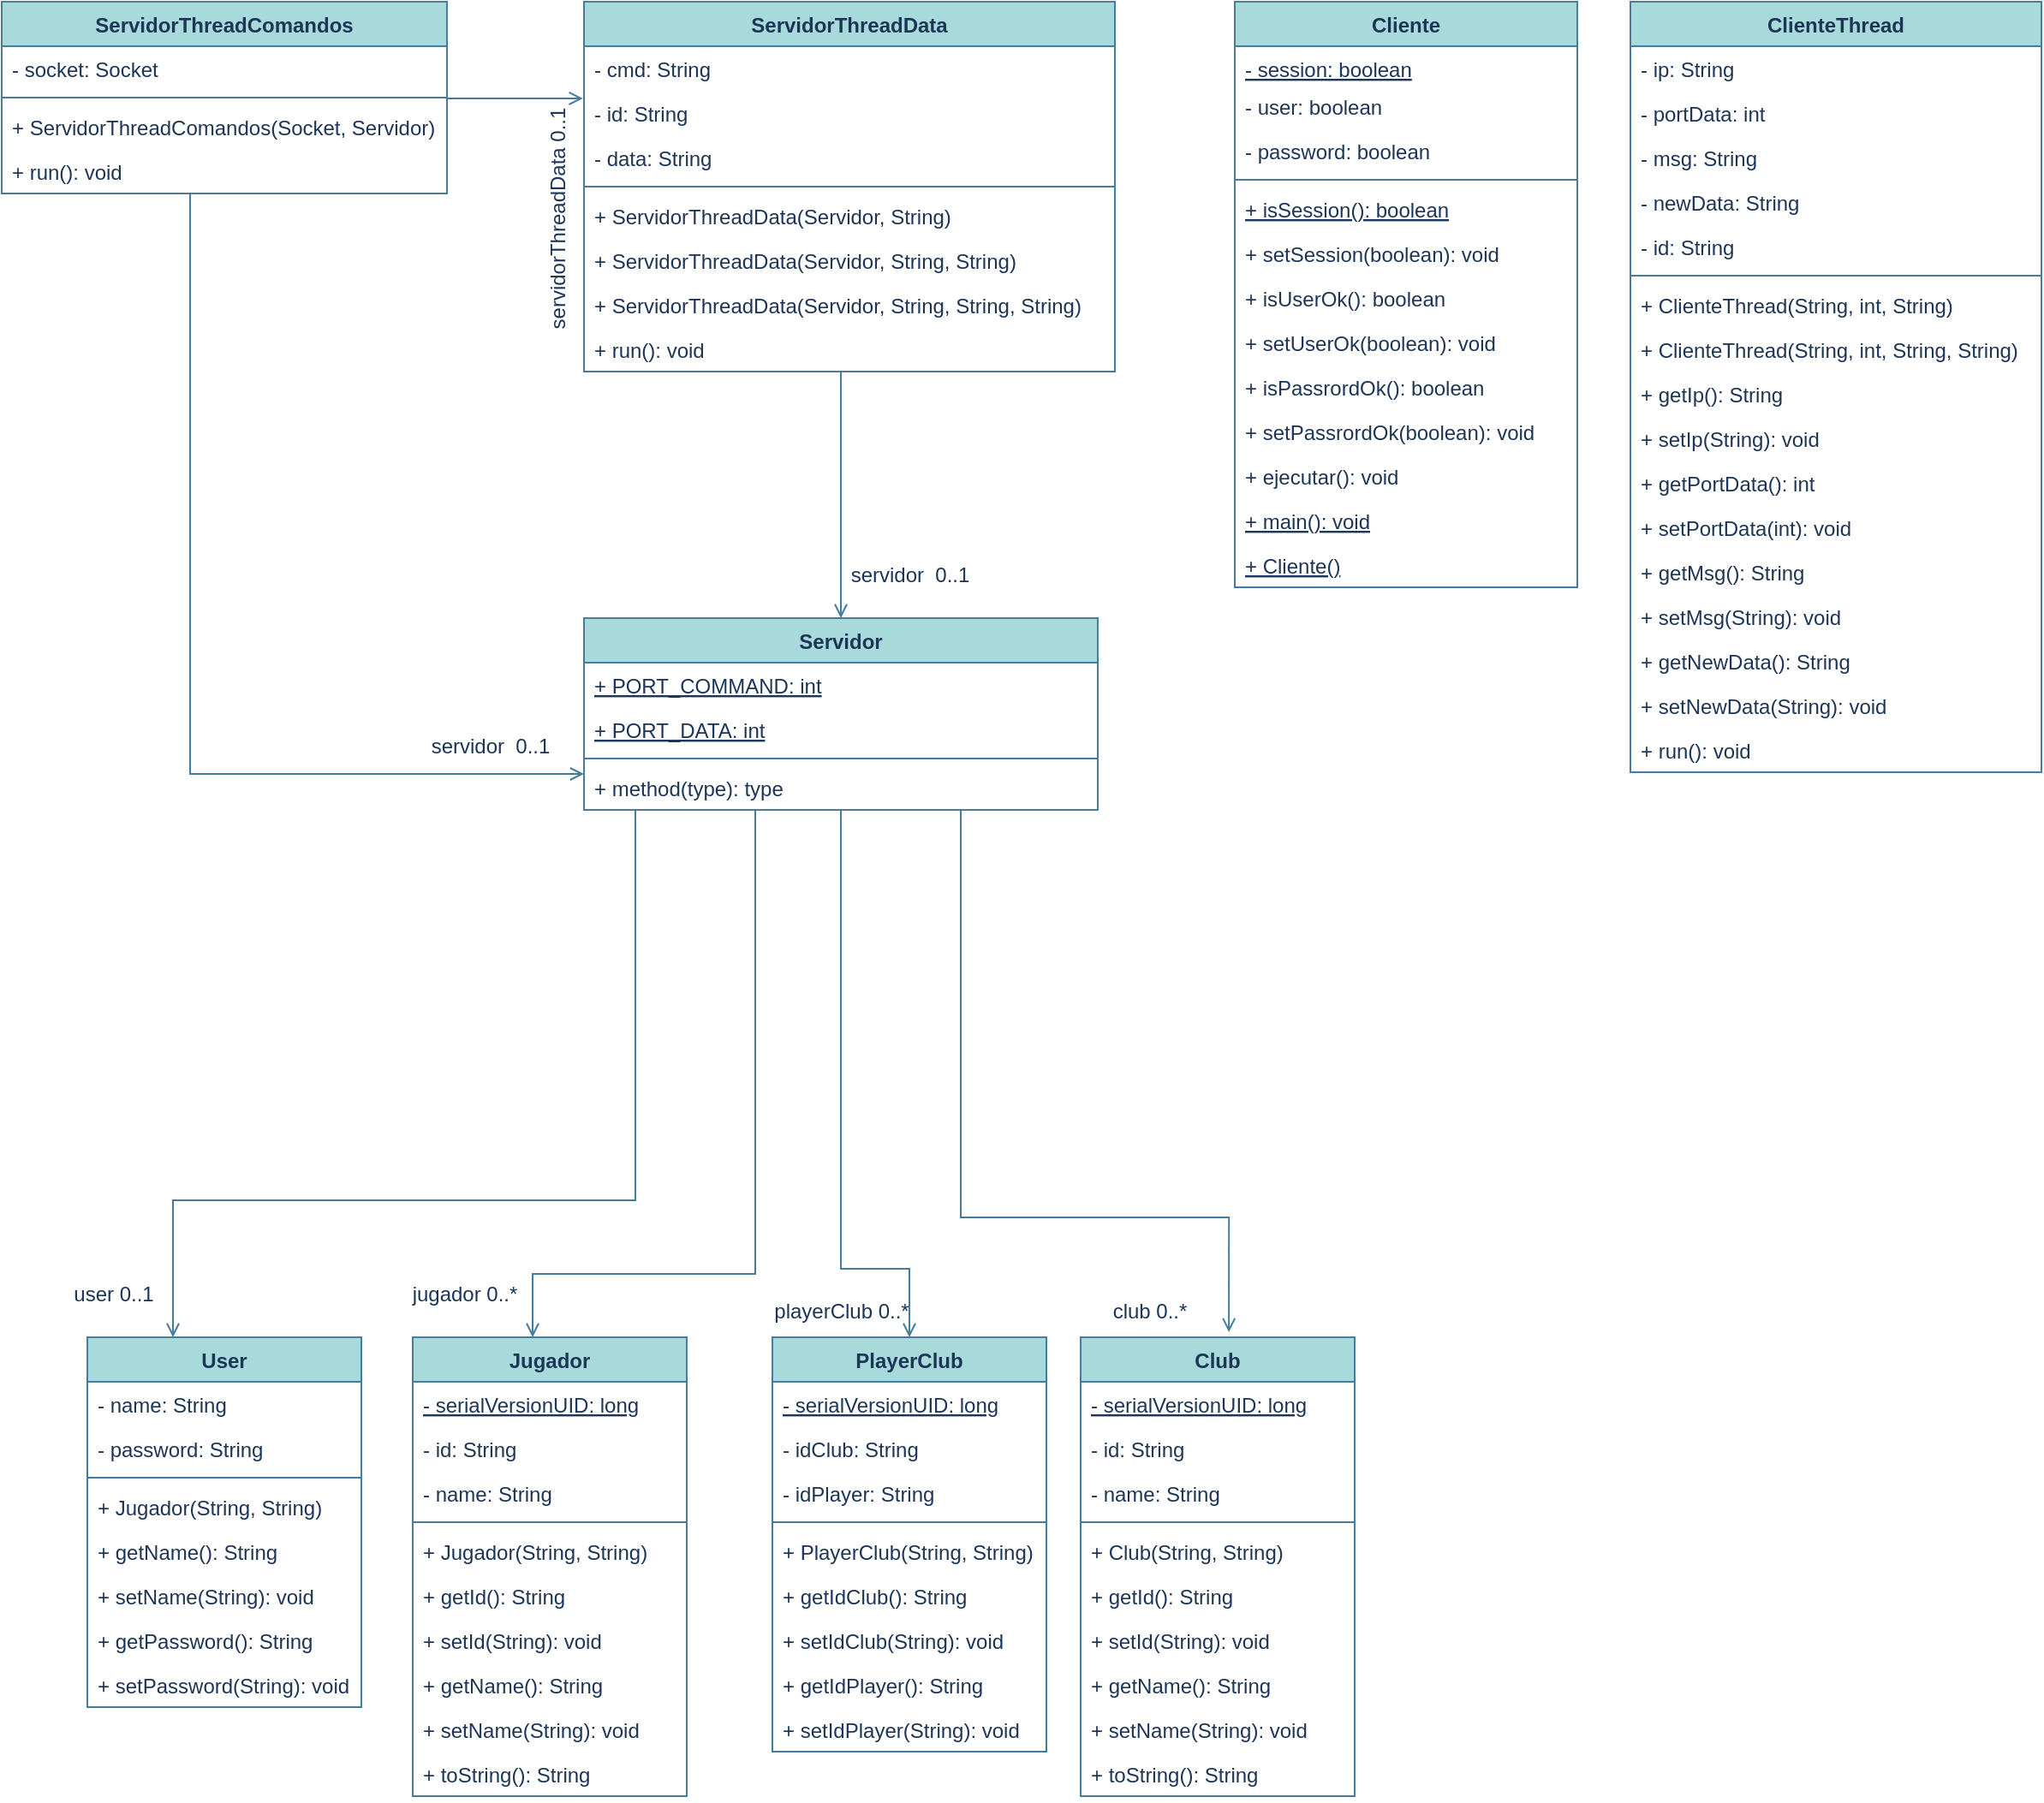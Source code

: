 <mxfile version="20.8.5" type="github">
  <diagram id="C5RBs43oDa-KdzZeNtuy" name="Page-1">
    <mxGraphModel dx="1501" dy="2546" grid="1" gridSize="10" guides="1" tooltips="1" connect="1" arrows="1" fold="1" page="1" pageScale="1" pageWidth="827" pageHeight="1169" math="0" shadow="0">
      <root>
        <mxCell id="WIyWlLk6GJQsqaUBKTNV-0" />
        <mxCell id="WIyWlLk6GJQsqaUBKTNV-1" parent="WIyWlLk6GJQsqaUBKTNV-0" />
        <mxCell id="El1Ug78sq3VcE4oPhEMh-33" value="Club" style="swimlane;fontStyle=1;align=center;verticalAlign=top;childLayout=stackLayout;horizontal=1;startSize=26;horizontalStack=0;resizeParent=1;resizeParentMax=0;resizeLast=0;collapsible=1;marginBottom=0;rounded=0;labelBackgroundColor=none;fillColor=#A8DADC;strokeColor=#457B9D;fontColor=#1D3557;" vertex="1" parent="WIyWlLk6GJQsqaUBKTNV-1">
          <mxGeometry x="680" y="470" width="160" height="268" as="geometry" />
        </mxCell>
        <mxCell id="El1Ug78sq3VcE4oPhEMh-34" value="- serialVersionUID: long" style="text;strokeColor=none;fillColor=none;align=left;verticalAlign=top;spacingLeft=4;spacingRight=4;overflow=hidden;rotatable=0;points=[[0,0.5],[1,0.5]];portConstraint=eastwest;rounded=0;labelBackgroundColor=none;fontStyle=4;fontColor=#1D3557;" vertex="1" parent="El1Ug78sq3VcE4oPhEMh-33">
          <mxGeometry y="26" width="160" height="26" as="geometry" />
        </mxCell>
        <mxCell id="El1Ug78sq3VcE4oPhEMh-37" value="- id: String" style="text;strokeColor=none;fillColor=none;align=left;verticalAlign=top;spacingLeft=4;spacingRight=4;overflow=hidden;rotatable=0;points=[[0,0.5],[1,0.5]];portConstraint=eastwest;rounded=0;labelBackgroundColor=none;fontColor=#1D3557;" vertex="1" parent="El1Ug78sq3VcE4oPhEMh-33">
          <mxGeometry y="52" width="160" height="26" as="geometry" />
        </mxCell>
        <mxCell id="El1Ug78sq3VcE4oPhEMh-38" value="- name: String" style="text;strokeColor=none;fillColor=none;align=left;verticalAlign=top;spacingLeft=4;spacingRight=4;overflow=hidden;rotatable=0;points=[[0,0.5],[1,0.5]];portConstraint=eastwest;rounded=0;labelBackgroundColor=none;fontColor=#1D3557;" vertex="1" parent="El1Ug78sq3VcE4oPhEMh-33">
          <mxGeometry y="78" width="160" height="26" as="geometry" />
        </mxCell>
        <mxCell id="El1Ug78sq3VcE4oPhEMh-35" value="" style="line;strokeWidth=1;fillColor=none;align=left;verticalAlign=middle;spacingTop=-1;spacingLeft=3;spacingRight=3;rotatable=0;labelPosition=right;points=[];portConstraint=eastwest;rounded=0;labelBackgroundColor=none;strokeColor=#457B9D;fontColor=#1D3557;" vertex="1" parent="El1Ug78sq3VcE4oPhEMh-33">
          <mxGeometry y="104" width="160" height="8" as="geometry" />
        </mxCell>
        <mxCell id="El1Ug78sq3VcE4oPhEMh-36" value="+ Club(String, String)" style="text;strokeColor=none;fillColor=none;align=left;verticalAlign=top;spacingLeft=4;spacingRight=4;overflow=hidden;rotatable=0;points=[[0,0.5],[1,0.5]];portConstraint=eastwest;rounded=0;labelBackgroundColor=none;fontColor=#1D3557;" vertex="1" parent="El1Ug78sq3VcE4oPhEMh-33">
          <mxGeometry y="112" width="160" height="26" as="geometry" />
        </mxCell>
        <mxCell id="El1Ug78sq3VcE4oPhEMh-91" value="+ getId(): String" style="text;strokeColor=none;fillColor=none;align=left;verticalAlign=top;spacingLeft=4;spacingRight=4;overflow=hidden;rotatable=0;points=[[0,0.5],[1,0.5]];portConstraint=eastwest;rounded=0;labelBackgroundColor=none;fontColor=#1D3557;" vertex="1" parent="El1Ug78sq3VcE4oPhEMh-33">
          <mxGeometry y="138" width="160" height="26" as="geometry" />
        </mxCell>
        <mxCell id="El1Ug78sq3VcE4oPhEMh-92" value="+ setId(String): void" style="text;strokeColor=none;fillColor=none;align=left;verticalAlign=top;spacingLeft=4;spacingRight=4;overflow=hidden;rotatable=0;points=[[0,0.5],[1,0.5]];portConstraint=eastwest;rounded=0;labelBackgroundColor=none;fontColor=#1D3557;" vertex="1" parent="El1Ug78sq3VcE4oPhEMh-33">
          <mxGeometry y="164" width="160" height="26" as="geometry" />
        </mxCell>
        <mxCell id="El1Ug78sq3VcE4oPhEMh-93" value="+ getName(): String" style="text;strokeColor=none;fillColor=none;align=left;verticalAlign=top;spacingLeft=4;spacingRight=4;overflow=hidden;rotatable=0;points=[[0,0.5],[1,0.5]];portConstraint=eastwest;rounded=0;labelBackgroundColor=none;fontColor=#1D3557;" vertex="1" parent="El1Ug78sq3VcE4oPhEMh-33">
          <mxGeometry y="190" width="160" height="26" as="geometry" />
        </mxCell>
        <mxCell id="El1Ug78sq3VcE4oPhEMh-94" value="+ setName(String): void" style="text;strokeColor=none;fillColor=none;align=left;verticalAlign=top;spacingLeft=4;spacingRight=4;overflow=hidden;rotatable=0;points=[[0,0.5],[1,0.5]];portConstraint=eastwest;rounded=0;labelBackgroundColor=none;fontColor=#1D3557;" vertex="1" parent="El1Ug78sq3VcE4oPhEMh-33">
          <mxGeometry y="216" width="160" height="26" as="geometry" />
        </mxCell>
        <mxCell id="El1Ug78sq3VcE4oPhEMh-95" value="+ toString(): String" style="text;strokeColor=none;fillColor=none;align=left;verticalAlign=top;spacingLeft=4;spacingRight=4;overflow=hidden;rotatable=0;points=[[0,0.5],[1,0.5]];portConstraint=eastwest;rounded=0;labelBackgroundColor=none;fontColor=#1D3557;" vertex="1" parent="El1Ug78sq3VcE4oPhEMh-33">
          <mxGeometry y="242" width="160" height="26" as="geometry" />
        </mxCell>
        <mxCell id="El1Ug78sq3VcE4oPhEMh-39" value="Jugador" style="swimlane;fontStyle=1;align=center;verticalAlign=top;childLayout=stackLayout;horizontal=1;startSize=26;horizontalStack=0;resizeParent=1;resizeParentMax=0;resizeLast=0;collapsible=1;marginBottom=0;rounded=0;labelBackgroundColor=none;fillColor=#A8DADC;strokeColor=#457B9D;fontColor=#1D3557;" vertex="1" parent="WIyWlLk6GJQsqaUBKTNV-1">
          <mxGeometry x="290" y="470" width="160" height="268" as="geometry" />
        </mxCell>
        <mxCell id="El1Ug78sq3VcE4oPhEMh-40" value="- serialVersionUID: long" style="text;strokeColor=none;fillColor=none;align=left;verticalAlign=top;spacingLeft=4;spacingRight=4;overflow=hidden;rotatable=0;points=[[0,0.5],[1,0.5]];portConstraint=eastwest;rounded=0;labelBackgroundColor=none;fontStyle=4;fontColor=#1D3557;" vertex="1" parent="El1Ug78sq3VcE4oPhEMh-39">
          <mxGeometry y="26" width="160" height="26" as="geometry" />
        </mxCell>
        <mxCell id="El1Ug78sq3VcE4oPhEMh-41" value="- id: String" style="text;strokeColor=none;fillColor=none;align=left;verticalAlign=top;spacingLeft=4;spacingRight=4;overflow=hidden;rotatable=0;points=[[0,0.5],[1,0.5]];portConstraint=eastwest;rounded=0;labelBackgroundColor=none;fontColor=#1D3557;" vertex="1" parent="El1Ug78sq3VcE4oPhEMh-39">
          <mxGeometry y="52" width="160" height="26" as="geometry" />
        </mxCell>
        <mxCell id="El1Ug78sq3VcE4oPhEMh-42" value="- name: String" style="text;strokeColor=none;fillColor=none;align=left;verticalAlign=top;spacingLeft=4;spacingRight=4;overflow=hidden;rotatable=0;points=[[0,0.5],[1,0.5]];portConstraint=eastwest;rounded=0;labelBackgroundColor=none;fontColor=#1D3557;" vertex="1" parent="El1Ug78sq3VcE4oPhEMh-39">
          <mxGeometry y="78" width="160" height="26" as="geometry" />
        </mxCell>
        <mxCell id="El1Ug78sq3VcE4oPhEMh-43" value="" style="line;strokeWidth=1;fillColor=none;align=left;verticalAlign=middle;spacingTop=-1;spacingLeft=3;spacingRight=3;rotatable=0;labelPosition=right;points=[];portConstraint=eastwest;rounded=0;labelBackgroundColor=none;strokeColor=#457B9D;fontColor=#1D3557;" vertex="1" parent="El1Ug78sq3VcE4oPhEMh-39">
          <mxGeometry y="104" width="160" height="8" as="geometry" />
        </mxCell>
        <mxCell id="El1Ug78sq3VcE4oPhEMh-44" value="+ Jugador(String, String)" style="text;strokeColor=none;fillColor=none;align=left;verticalAlign=top;spacingLeft=4;spacingRight=4;overflow=hidden;rotatable=0;points=[[0,0.5],[1,0.5]];portConstraint=eastwest;rounded=0;labelBackgroundColor=none;fontColor=#1D3557;" vertex="1" parent="El1Ug78sq3VcE4oPhEMh-39">
          <mxGeometry y="112" width="160" height="26" as="geometry" />
        </mxCell>
        <mxCell id="El1Ug78sq3VcE4oPhEMh-101" value="+ getId(): String" style="text;strokeColor=none;fillColor=none;align=left;verticalAlign=top;spacingLeft=4;spacingRight=4;overflow=hidden;rotatable=0;points=[[0,0.5],[1,0.5]];portConstraint=eastwest;rounded=0;labelBackgroundColor=none;fontColor=#1D3557;" vertex="1" parent="El1Ug78sq3VcE4oPhEMh-39">
          <mxGeometry y="138" width="160" height="26" as="geometry" />
        </mxCell>
        <mxCell id="El1Ug78sq3VcE4oPhEMh-102" value="+ setId(String): void" style="text;strokeColor=none;fillColor=none;align=left;verticalAlign=top;spacingLeft=4;spacingRight=4;overflow=hidden;rotatable=0;points=[[0,0.5],[1,0.5]];portConstraint=eastwest;rounded=0;labelBackgroundColor=none;fontColor=#1D3557;" vertex="1" parent="El1Ug78sq3VcE4oPhEMh-39">
          <mxGeometry y="164" width="160" height="26" as="geometry" />
        </mxCell>
        <mxCell id="El1Ug78sq3VcE4oPhEMh-103" value="+ getName(): String" style="text;strokeColor=none;fillColor=none;align=left;verticalAlign=top;spacingLeft=4;spacingRight=4;overflow=hidden;rotatable=0;points=[[0,0.5],[1,0.5]];portConstraint=eastwest;rounded=0;labelBackgroundColor=none;fontColor=#1D3557;" vertex="1" parent="El1Ug78sq3VcE4oPhEMh-39">
          <mxGeometry y="190" width="160" height="26" as="geometry" />
        </mxCell>
        <mxCell id="El1Ug78sq3VcE4oPhEMh-105" value="+ setName(String): void" style="text;strokeColor=none;fillColor=none;align=left;verticalAlign=top;spacingLeft=4;spacingRight=4;overflow=hidden;rotatable=0;points=[[0,0.5],[1,0.5]];portConstraint=eastwest;rounded=0;labelBackgroundColor=none;fontColor=#1D3557;" vertex="1" parent="El1Ug78sq3VcE4oPhEMh-39">
          <mxGeometry y="216" width="160" height="26" as="geometry" />
        </mxCell>
        <mxCell id="El1Ug78sq3VcE4oPhEMh-106" value="+ toString(): String" style="text;strokeColor=none;fillColor=none;align=left;verticalAlign=top;spacingLeft=4;spacingRight=4;overflow=hidden;rotatable=0;points=[[0,0.5],[1,0.5]];portConstraint=eastwest;rounded=0;labelBackgroundColor=none;fontColor=#1D3557;" vertex="1" parent="El1Ug78sq3VcE4oPhEMh-39">
          <mxGeometry y="242" width="160" height="26" as="geometry" />
        </mxCell>
        <mxCell id="El1Ug78sq3VcE4oPhEMh-45" value="PlayerClub" style="swimlane;fontStyle=1;align=center;verticalAlign=top;childLayout=stackLayout;horizontal=1;startSize=26;horizontalStack=0;resizeParent=1;resizeParentMax=0;resizeLast=0;collapsible=1;marginBottom=0;rounded=0;labelBackgroundColor=none;fillColor=#A8DADC;strokeColor=#457B9D;fontColor=#1D3557;" vertex="1" parent="WIyWlLk6GJQsqaUBKTNV-1">
          <mxGeometry x="500" y="470" width="160" height="242" as="geometry" />
        </mxCell>
        <mxCell id="El1Ug78sq3VcE4oPhEMh-46" value="- serialVersionUID: long" style="text;strokeColor=none;fillColor=none;align=left;verticalAlign=top;spacingLeft=4;spacingRight=4;overflow=hidden;rotatable=0;points=[[0,0.5],[1,0.5]];portConstraint=eastwest;rounded=0;labelBackgroundColor=none;fontStyle=4;fontColor=#1D3557;" vertex="1" parent="El1Ug78sq3VcE4oPhEMh-45">
          <mxGeometry y="26" width="160" height="26" as="geometry" />
        </mxCell>
        <mxCell id="El1Ug78sq3VcE4oPhEMh-47" value="- idClub: String" style="text;strokeColor=none;fillColor=none;align=left;verticalAlign=top;spacingLeft=4;spacingRight=4;overflow=hidden;rotatable=0;points=[[0,0.5],[1,0.5]];portConstraint=eastwest;rounded=0;labelBackgroundColor=none;fontColor=#1D3557;" vertex="1" parent="El1Ug78sq3VcE4oPhEMh-45">
          <mxGeometry y="52" width="160" height="26" as="geometry" />
        </mxCell>
        <mxCell id="El1Ug78sq3VcE4oPhEMh-48" value="- idPlayer: String" style="text;strokeColor=none;fillColor=none;align=left;verticalAlign=top;spacingLeft=4;spacingRight=4;overflow=hidden;rotatable=0;points=[[0,0.5],[1,0.5]];portConstraint=eastwest;rounded=0;labelBackgroundColor=none;fontColor=#1D3557;" vertex="1" parent="El1Ug78sq3VcE4oPhEMh-45">
          <mxGeometry y="78" width="160" height="26" as="geometry" />
        </mxCell>
        <mxCell id="El1Ug78sq3VcE4oPhEMh-49" value="" style="line;strokeWidth=1;fillColor=none;align=left;verticalAlign=middle;spacingTop=-1;spacingLeft=3;spacingRight=3;rotatable=0;labelPosition=right;points=[];portConstraint=eastwest;rounded=0;labelBackgroundColor=none;strokeColor=#457B9D;fontColor=#1D3557;" vertex="1" parent="El1Ug78sq3VcE4oPhEMh-45">
          <mxGeometry y="104" width="160" height="8" as="geometry" />
        </mxCell>
        <mxCell id="El1Ug78sq3VcE4oPhEMh-50" value="+ PlayerClub(String, String)" style="text;strokeColor=none;fillColor=none;align=left;verticalAlign=top;spacingLeft=4;spacingRight=4;overflow=hidden;rotatable=0;points=[[0,0.5],[1,0.5]];portConstraint=eastwest;rounded=0;labelBackgroundColor=none;fontColor=#1D3557;" vertex="1" parent="El1Ug78sq3VcE4oPhEMh-45">
          <mxGeometry y="112" width="160" height="26" as="geometry" />
        </mxCell>
        <mxCell id="El1Ug78sq3VcE4oPhEMh-96" value="+ getIdClub(): String" style="text;strokeColor=none;fillColor=none;align=left;verticalAlign=top;spacingLeft=4;spacingRight=4;overflow=hidden;rotatable=0;points=[[0,0.5],[1,0.5]];portConstraint=eastwest;rounded=0;labelBackgroundColor=none;fontColor=#1D3557;" vertex="1" parent="El1Ug78sq3VcE4oPhEMh-45">
          <mxGeometry y="138" width="160" height="26" as="geometry" />
        </mxCell>
        <mxCell id="El1Ug78sq3VcE4oPhEMh-97" value="+ setIdClub(String): void" style="text;strokeColor=none;fillColor=none;align=left;verticalAlign=top;spacingLeft=4;spacingRight=4;overflow=hidden;rotatable=0;points=[[0,0.5],[1,0.5]];portConstraint=eastwest;rounded=0;labelBackgroundColor=none;fontColor=#1D3557;" vertex="1" parent="El1Ug78sq3VcE4oPhEMh-45">
          <mxGeometry y="164" width="160" height="26" as="geometry" />
        </mxCell>
        <mxCell id="El1Ug78sq3VcE4oPhEMh-98" value="+ getIdPlayer(): String" style="text;strokeColor=none;fillColor=none;align=left;verticalAlign=top;spacingLeft=4;spacingRight=4;overflow=hidden;rotatable=0;points=[[0,0.5],[1,0.5]];portConstraint=eastwest;rounded=0;labelBackgroundColor=none;fontColor=#1D3557;" vertex="1" parent="El1Ug78sq3VcE4oPhEMh-45">
          <mxGeometry y="190" width="160" height="26" as="geometry" />
        </mxCell>
        <mxCell id="El1Ug78sq3VcE4oPhEMh-99" value="+ setIdPlayer(String): void" style="text;strokeColor=none;fillColor=none;align=left;verticalAlign=top;spacingLeft=4;spacingRight=4;overflow=hidden;rotatable=0;points=[[0,0.5],[1,0.5]];portConstraint=eastwest;rounded=0;labelBackgroundColor=none;fontColor=#1D3557;" vertex="1" parent="El1Ug78sq3VcE4oPhEMh-45">
          <mxGeometry y="216" width="160" height="26" as="geometry" />
        </mxCell>
        <mxCell id="El1Ug78sq3VcE4oPhEMh-51" value="User" style="swimlane;fontStyle=1;align=center;verticalAlign=top;childLayout=stackLayout;horizontal=1;startSize=26;horizontalStack=0;resizeParent=1;resizeParentMax=0;resizeLast=0;collapsible=1;marginBottom=0;rounded=0;labelBackgroundColor=none;fillColor=#A8DADC;strokeColor=#457B9D;fontColor=#1D3557;" vertex="1" parent="WIyWlLk6GJQsqaUBKTNV-1">
          <mxGeometry x="100" y="470" width="160" height="216" as="geometry" />
        </mxCell>
        <mxCell id="El1Ug78sq3VcE4oPhEMh-52" value="- name: String" style="text;strokeColor=none;fillColor=none;align=left;verticalAlign=top;spacingLeft=4;spacingRight=4;overflow=hidden;rotatable=0;points=[[0,0.5],[1,0.5]];portConstraint=eastwest;rounded=0;labelBackgroundColor=none;fontColor=#1D3557;" vertex="1" parent="El1Ug78sq3VcE4oPhEMh-51">
          <mxGeometry y="26" width="160" height="26" as="geometry" />
        </mxCell>
        <mxCell id="El1Ug78sq3VcE4oPhEMh-53" value="- password: String" style="text;strokeColor=none;fillColor=none;align=left;verticalAlign=top;spacingLeft=4;spacingRight=4;overflow=hidden;rotatable=0;points=[[0,0.5],[1,0.5]];portConstraint=eastwest;rounded=0;labelBackgroundColor=none;fontColor=#1D3557;" vertex="1" parent="El1Ug78sq3VcE4oPhEMh-51">
          <mxGeometry y="52" width="160" height="26" as="geometry" />
        </mxCell>
        <mxCell id="El1Ug78sq3VcE4oPhEMh-55" value="" style="line;strokeWidth=1;fillColor=none;align=left;verticalAlign=middle;spacingTop=-1;spacingLeft=3;spacingRight=3;rotatable=0;labelPosition=right;points=[];portConstraint=eastwest;rounded=0;labelBackgroundColor=none;strokeColor=#457B9D;fontColor=#1D3557;" vertex="1" parent="El1Ug78sq3VcE4oPhEMh-51">
          <mxGeometry y="78" width="160" height="8" as="geometry" />
        </mxCell>
        <mxCell id="El1Ug78sq3VcE4oPhEMh-56" value="+ Jugador(String, String)" style="text;strokeColor=none;fillColor=none;align=left;verticalAlign=top;spacingLeft=4;spacingRight=4;overflow=hidden;rotatable=0;points=[[0,0.5],[1,0.5]];portConstraint=eastwest;rounded=0;labelBackgroundColor=none;fontColor=#1D3557;" vertex="1" parent="El1Ug78sq3VcE4oPhEMh-51">
          <mxGeometry y="86" width="160" height="26" as="geometry" />
        </mxCell>
        <mxCell id="El1Ug78sq3VcE4oPhEMh-107" value="+ getName(): String" style="text;strokeColor=none;fillColor=none;align=left;verticalAlign=top;spacingLeft=4;spacingRight=4;overflow=hidden;rotatable=0;points=[[0,0.5],[1,0.5]];portConstraint=eastwest;rounded=0;labelBackgroundColor=none;fontColor=#1D3557;" vertex="1" parent="El1Ug78sq3VcE4oPhEMh-51">
          <mxGeometry y="112" width="160" height="26" as="geometry" />
        </mxCell>
        <mxCell id="El1Ug78sq3VcE4oPhEMh-108" value="+ setName(String): void" style="text;strokeColor=none;fillColor=none;align=left;verticalAlign=top;spacingLeft=4;spacingRight=4;overflow=hidden;rotatable=0;points=[[0,0.5],[1,0.5]];portConstraint=eastwest;rounded=0;labelBackgroundColor=none;fontColor=#1D3557;" vertex="1" parent="El1Ug78sq3VcE4oPhEMh-51">
          <mxGeometry y="138" width="160" height="26" as="geometry" />
        </mxCell>
        <mxCell id="El1Ug78sq3VcE4oPhEMh-109" value="+ getPassword(): String" style="text;strokeColor=none;fillColor=none;align=left;verticalAlign=top;spacingLeft=4;spacingRight=4;overflow=hidden;rotatable=0;points=[[0,0.5],[1,0.5]];portConstraint=eastwest;rounded=0;labelBackgroundColor=none;fontColor=#1D3557;" vertex="1" parent="El1Ug78sq3VcE4oPhEMh-51">
          <mxGeometry y="164" width="160" height="26" as="geometry" />
        </mxCell>
        <mxCell id="El1Ug78sq3VcE4oPhEMh-110" value="+ setPassword(String): void" style="text;strokeColor=none;fillColor=none;align=left;verticalAlign=top;spacingLeft=4;spacingRight=4;overflow=hidden;rotatable=0;points=[[0,0.5],[1,0.5]];portConstraint=eastwest;rounded=0;labelBackgroundColor=none;fontColor=#1D3557;" vertex="1" parent="El1Ug78sq3VcE4oPhEMh-51">
          <mxGeometry y="190" width="160" height="26" as="geometry" />
        </mxCell>
        <mxCell id="El1Ug78sq3VcE4oPhEMh-141" style="edgeStyle=orthogonalEdgeStyle;rounded=0;orthogonalLoop=1;jettySize=auto;html=1;endArrow=open;endFill=0;labelBackgroundColor=none;strokeColor=#457B9D;fontColor=default;" edge="1" parent="WIyWlLk6GJQsqaUBKTNV-1" source="El1Ug78sq3VcE4oPhEMh-57" target="El1Ug78sq3VcE4oPhEMh-51">
          <mxGeometry relative="1" as="geometry">
            <Array as="points">
              <mxPoint x="420" y="390" />
              <mxPoint x="150" y="390" />
            </Array>
          </mxGeometry>
        </mxCell>
        <mxCell id="El1Ug78sq3VcE4oPhEMh-142" style="edgeStyle=orthogonalEdgeStyle;rounded=0;orthogonalLoop=1;jettySize=auto;html=1;endArrow=open;endFill=0;labelBackgroundColor=none;strokeColor=#457B9D;fontColor=default;" edge="1" parent="WIyWlLk6GJQsqaUBKTNV-1" source="El1Ug78sq3VcE4oPhEMh-57" target="El1Ug78sq3VcE4oPhEMh-39">
          <mxGeometry relative="1" as="geometry">
            <Array as="points">
              <mxPoint x="490" y="433" />
              <mxPoint x="360" y="433" />
            </Array>
          </mxGeometry>
        </mxCell>
        <mxCell id="El1Ug78sq3VcE4oPhEMh-144" style="edgeStyle=orthogonalEdgeStyle;rounded=0;orthogonalLoop=1;jettySize=auto;html=1;entryX=0.541;entryY=-0.011;entryDx=0;entryDy=0;entryPerimeter=0;endArrow=open;endFill=0;labelBackgroundColor=none;strokeColor=#457B9D;fontColor=default;" edge="1" parent="WIyWlLk6GJQsqaUBKTNV-1" source="El1Ug78sq3VcE4oPhEMh-57" target="El1Ug78sq3VcE4oPhEMh-33">
          <mxGeometry relative="1" as="geometry">
            <Array as="points">
              <mxPoint x="610" y="400" />
              <mxPoint x="767" y="400" />
            </Array>
          </mxGeometry>
        </mxCell>
        <mxCell id="El1Ug78sq3VcE4oPhEMh-148" style="edgeStyle=orthogonalEdgeStyle;rounded=0;orthogonalLoop=1;jettySize=auto;html=1;entryX=0.5;entryY=0;entryDx=0;entryDy=0;endArrow=open;endFill=0;labelBackgroundColor=none;strokeColor=#457B9D;fontColor=default;" edge="1" parent="WIyWlLk6GJQsqaUBKTNV-1" source="El1Ug78sq3VcE4oPhEMh-57" target="El1Ug78sq3VcE4oPhEMh-45">
          <mxGeometry relative="1" as="geometry">
            <Array as="points">
              <mxPoint x="540" y="430" />
              <mxPoint x="580" y="430" />
            </Array>
          </mxGeometry>
        </mxCell>
        <mxCell id="El1Ug78sq3VcE4oPhEMh-57" value="Servidor" style="swimlane;fontStyle=1;align=center;verticalAlign=top;childLayout=stackLayout;horizontal=1;startSize=26;horizontalStack=0;resizeParent=1;resizeParentMax=0;resizeLast=0;collapsible=1;marginBottom=0;rounded=0;labelBackgroundColor=none;fillColor=#A8DADC;strokeColor=#457B9D;fontColor=#1D3557;" vertex="1" parent="WIyWlLk6GJQsqaUBKTNV-1">
          <mxGeometry x="390" y="50" width="300" height="112" as="geometry">
            <mxRectangle x="320" y="98" width="90" height="30" as="alternateBounds" />
          </mxGeometry>
        </mxCell>
        <mxCell id="El1Ug78sq3VcE4oPhEMh-58" value="+ PORT_COMMAND: int" style="text;strokeColor=none;fillColor=none;align=left;verticalAlign=top;spacingLeft=4;spacingRight=4;overflow=hidden;rotatable=0;points=[[0,0.5],[1,0.5]];portConstraint=eastwest;fontStyle=4;rounded=0;labelBackgroundColor=none;fontColor=#1D3557;" vertex="1" parent="El1Ug78sq3VcE4oPhEMh-57">
          <mxGeometry y="26" width="300" height="26" as="geometry" />
        </mxCell>
        <mxCell id="El1Ug78sq3VcE4oPhEMh-59" value="+ PORT_DATA: int" style="text;strokeColor=none;fillColor=none;align=left;verticalAlign=top;spacingLeft=4;spacingRight=4;overflow=hidden;rotatable=0;points=[[0,0.5],[1,0.5]];portConstraint=eastwest;fontStyle=4;rounded=0;labelBackgroundColor=none;fontColor=#1D3557;" vertex="1" parent="El1Ug78sq3VcE4oPhEMh-57">
          <mxGeometry y="52" width="300" height="26" as="geometry" />
        </mxCell>
        <mxCell id="El1Ug78sq3VcE4oPhEMh-61" value="" style="line;strokeWidth=1;fillColor=none;align=left;verticalAlign=middle;spacingTop=-1;spacingLeft=3;spacingRight=3;rotatable=0;labelPosition=right;points=[];portConstraint=eastwest;rounded=0;labelBackgroundColor=none;strokeColor=#457B9D;fontColor=#1D3557;" vertex="1" parent="El1Ug78sq3VcE4oPhEMh-57">
          <mxGeometry y="78" width="300" height="8" as="geometry" />
        </mxCell>
        <mxCell id="El1Ug78sq3VcE4oPhEMh-62" value="+ method(type): type" style="text;strokeColor=none;fillColor=none;align=left;verticalAlign=top;spacingLeft=4;spacingRight=4;overflow=hidden;rotatable=0;points=[[0,0.5],[1,0.5]];portConstraint=eastwest;rounded=0;labelBackgroundColor=none;fontColor=#1D3557;" vertex="1" parent="El1Ug78sq3VcE4oPhEMh-57">
          <mxGeometry y="86" width="300" height="26" as="geometry" />
        </mxCell>
        <mxCell id="El1Ug78sq3VcE4oPhEMh-63" value="Cliente" style="swimlane;fontStyle=1;align=center;verticalAlign=top;childLayout=stackLayout;horizontal=1;startSize=26;horizontalStack=0;resizeParent=1;resizeParentMax=0;resizeLast=0;collapsible=1;marginBottom=0;rounded=0;labelBackgroundColor=none;fillColor=#A8DADC;strokeColor=#457B9D;fontColor=#1D3557;" vertex="1" parent="WIyWlLk6GJQsqaUBKTNV-1">
          <mxGeometry x="770" y="-310" width="200" height="342" as="geometry" />
        </mxCell>
        <mxCell id="El1Ug78sq3VcE4oPhEMh-64" value="- session: boolean" style="text;strokeColor=none;fillColor=none;align=left;verticalAlign=top;spacingLeft=4;spacingRight=4;overflow=hidden;rotatable=0;points=[[0,0.5],[1,0.5]];portConstraint=eastwest;fontStyle=4;rounded=0;labelBackgroundColor=none;fontColor=#1D3557;" vertex="1" parent="El1Ug78sq3VcE4oPhEMh-63">
          <mxGeometry y="26" width="200" height="22" as="geometry" />
        </mxCell>
        <mxCell id="El1Ug78sq3VcE4oPhEMh-65" value="- user: boolean" style="text;strokeColor=none;fillColor=none;align=left;verticalAlign=top;spacingLeft=4;spacingRight=4;overflow=hidden;rotatable=0;points=[[0,0.5],[1,0.5]];portConstraint=eastwest;rounded=0;labelBackgroundColor=none;fontColor=#1D3557;" vertex="1" parent="El1Ug78sq3VcE4oPhEMh-63">
          <mxGeometry y="48" width="200" height="26" as="geometry" />
        </mxCell>
        <mxCell id="El1Ug78sq3VcE4oPhEMh-66" value="- password: boolean" style="text;strokeColor=none;fillColor=none;align=left;verticalAlign=top;spacingLeft=4;spacingRight=4;overflow=hidden;rotatable=0;points=[[0,0.5],[1,0.5]];portConstraint=eastwest;rounded=0;labelBackgroundColor=none;fontColor=#1D3557;" vertex="1" parent="El1Ug78sq3VcE4oPhEMh-63">
          <mxGeometry y="74" width="200" height="26" as="geometry" />
        </mxCell>
        <mxCell id="El1Ug78sq3VcE4oPhEMh-67" value="" style="line;strokeWidth=1;fillColor=none;align=left;verticalAlign=middle;spacingTop=-1;spacingLeft=3;spacingRight=3;rotatable=0;labelPosition=right;points=[];portConstraint=eastwest;rounded=0;labelBackgroundColor=none;strokeColor=#457B9D;fontColor=#1D3557;" vertex="1" parent="El1Ug78sq3VcE4oPhEMh-63">
          <mxGeometry y="100" width="200" height="8" as="geometry" />
        </mxCell>
        <mxCell id="El1Ug78sq3VcE4oPhEMh-115" value="+ isSession(): boolean" style="text;strokeColor=none;fillColor=none;align=left;verticalAlign=top;spacingLeft=4;spacingRight=4;overflow=hidden;rotatable=0;points=[[0,0.5],[1,0.5]];portConstraint=eastwest;fontStyle=4;rounded=0;labelBackgroundColor=none;fontColor=#1D3557;" vertex="1" parent="El1Ug78sq3VcE4oPhEMh-63">
          <mxGeometry y="108" width="200" height="26" as="geometry" />
        </mxCell>
        <mxCell id="El1Ug78sq3VcE4oPhEMh-123" value="+ setSession(boolean): void" style="text;strokeColor=none;fillColor=none;align=left;verticalAlign=top;spacingLeft=4;spacingRight=4;overflow=hidden;rotatable=0;points=[[0,0.5],[1,0.5]];portConstraint=eastwest;rounded=0;labelBackgroundColor=none;fontColor=#1D3557;" vertex="1" parent="El1Ug78sq3VcE4oPhEMh-63">
          <mxGeometry y="134" width="200" height="26" as="geometry" />
        </mxCell>
        <mxCell id="El1Ug78sq3VcE4oPhEMh-124" value="+ isUserOk(): boolean" style="text;strokeColor=none;fillColor=none;align=left;verticalAlign=top;spacingLeft=4;spacingRight=4;overflow=hidden;rotatable=0;points=[[0,0.5],[1,0.5]];portConstraint=eastwest;rounded=0;labelBackgroundColor=none;fontColor=#1D3557;" vertex="1" parent="El1Ug78sq3VcE4oPhEMh-63">
          <mxGeometry y="160" width="200" height="26" as="geometry" />
        </mxCell>
        <mxCell id="El1Ug78sq3VcE4oPhEMh-125" value="+ setUserOk(boolean): void" style="text;strokeColor=none;fillColor=none;align=left;verticalAlign=top;spacingLeft=4;spacingRight=4;overflow=hidden;rotatable=0;points=[[0,0.5],[1,0.5]];portConstraint=eastwest;rounded=0;labelBackgroundColor=none;fontColor=#1D3557;" vertex="1" parent="El1Ug78sq3VcE4oPhEMh-63">
          <mxGeometry y="186" width="200" height="26" as="geometry" />
        </mxCell>
        <mxCell id="El1Ug78sq3VcE4oPhEMh-126" value="+ isPassrordOk(): boolean" style="text;strokeColor=none;fillColor=none;align=left;verticalAlign=top;spacingLeft=4;spacingRight=4;overflow=hidden;rotatable=0;points=[[0,0.5],[1,0.5]];portConstraint=eastwest;rounded=0;labelBackgroundColor=none;fontColor=#1D3557;" vertex="1" parent="El1Ug78sq3VcE4oPhEMh-63">
          <mxGeometry y="212" width="200" height="26" as="geometry" />
        </mxCell>
        <mxCell id="El1Ug78sq3VcE4oPhEMh-127" value="+ setPassrordOk(boolean): void" style="text;strokeColor=none;fillColor=none;align=left;verticalAlign=top;spacingLeft=4;spacingRight=4;overflow=hidden;rotatable=0;points=[[0,0.5],[1,0.5]];portConstraint=eastwest;rounded=0;labelBackgroundColor=none;fontColor=#1D3557;" vertex="1" parent="El1Ug78sq3VcE4oPhEMh-63">
          <mxGeometry y="238" width="200" height="26" as="geometry" />
        </mxCell>
        <mxCell id="El1Ug78sq3VcE4oPhEMh-128" value="+ ejecutar(): void" style="text;strokeColor=none;fillColor=none;align=left;verticalAlign=top;spacingLeft=4;spacingRight=4;overflow=hidden;rotatable=0;points=[[0,0.5],[1,0.5]];portConstraint=eastwest;rounded=0;labelBackgroundColor=none;fontColor=#1D3557;" vertex="1" parent="El1Ug78sq3VcE4oPhEMh-63">
          <mxGeometry y="264" width="200" height="26" as="geometry" />
        </mxCell>
        <mxCell id="El1Ug78sq3VcE4oPhEMh-129" value="+ main(): void" style="text;strokeColor=none;fillColor=none;align=left;verticalAlign=top;spacingLeft=4;spacingRight=4;overflow=hidden;rotatable=0;points=[[0,0.5],[1,0.5]];portConstraint=eastwest;fontStyle=4;rounded=0;labelBackgroundColor=none;fontColor=#1D3557;" vertex="1" parent="El1Ug78sq3VcE4oPhEMh-63">
          <mxGeometry y="290" width="200" height="26" as="geometry" />
        </mxCell>
        <mxCell id="El1Ug78sq3VcE4oPhEMh-68" value="+ Cliente()" style="text;strokeColor=none;fillColor=none;align=left;verticalAlign=top;spacingLeft=4;spacingRight=4;overflow=hidden;rotatable=0;points=[[0,0.5],[1,0.5]];portConstraint=eastwest;fontStyle=4;rounded=0;labelBackgroundColor=none;fontColor=#1D3557;" vertex="1" parent="El1Ug78sq3VcE4oPhEMh-63">
          <mxGeometry y="316" width="200" height="26" as="geometry" />
        </mxCell>
        <mxCell id="El1Ug78sq3VcE4oPhEMh-69" value="ClienteThread" style="swimlane;fontStyle=1;align=center;verticalAlign=top;childLayout=stackLayout;horizontal=1;startSize=26;horizontalStack=0;resizeParent=1;resizeParentMax=0;resizeLast=0;collapsible=1;marginBottom=0;rounded=0;labelBackgroundColor=none;fillColor=#A8DADC;strokeColor=#457B9D;fontColor=#1D3557;" vertex="1" parent="WIyWlLk6GJQsqaUBKTNV-1">
          <mxGeometry x="1001" y="-310" width="240" height="450" as="geometry" />
        </mxCell>
        <mxCell id="El1Ug78sq3VcE4oPhEMh-70" value="- ip: String" style="text;strokeColor=none;fillColor=none;align=left;verticalAlign=top;spacingLeft=4;spacingRight=4;overflow=hidden;rotatable=0;points=[[0,0.5],[1,0.5]];portConstraint=eastwest;rounded=0;labelBackgroundColor=none;fontColor=#1D3557;" vertex="1" parent="El1Ug78sq3VcE4oPhEMh-69">
          <mxGeometry y="26" width="240" height="26" as="geometry" />
        </mxCell>
        <mxCell id="El1Ug78sq3VcE4oPhEMh-71" value="- portData: int" style="text;strokeColor=none;fillColor=none;align=left;verticalAlign=top;spacingLeft=4;spacingRight=4;overflow=hidden;rotatable=0;points=[[0,0.5],[1,0.5]];portConstraint=eastwest;rounded=0;labelBackgroundColor=none;fontColor=#1D3557;" vertex="1" parent="El1Ug78sq3VcE4oPhEMh-69">
          <mxGeometry y="52" width="240" height="26" as="geometry" />
        </mxCell>
        <mxCell id="El1Ug78sq3VcE4oPhEMh-72" value="- msg: String" style="text;strokeColor=none;fillColor=none;align=left;verticalAlign=top;spacingLeft=4;spacingRight=4;overflow=hidden;rotatable=0;points=[[0,0.5],[1,0.5]];portConstraint=eastwest;rounded=0;labelBackgroundColor=none;fontColor=#1D3557;" vertex="1" parent="El1Ug78sq3VcE4oPhEMh-69">
          <mxGeometry y="78" width="240" height="26" as="geometry" />
        </mxCell>
        <mxCell id="El1Ug78sq3VcE4oPhEMh-116" value="- newData: String" style="text;strokeColor=none;fillColor=none;align=left;verticalAlign=top;spacingLeft=4;spacingRight=4;overflow=hidden;rotatable=0;points=[[0,0.5],[1,0.5]];portConstraint=eastwest;rounded=0;labelBackgroundColor=none;fontColor=#1D3557;" vertex="1" parent="El1Ug78sq3VcE4oPhEMh-69">
          <mxGeometry y="104" width="240" height="26" as="geometry" />
        </mxCell>
        <mxCell id="El1Ug78sq3VcE4oPhEMh-117" value="- id: String" style="text;strokeColor=none;fillColor=none;align=left;verticalAlign=top;spacingLeft=4;spacingRight=4;overflow=hidden;rotatable=0;points=[[0,0.5],[1,0.5]];portConstraint=eastwest;rounded=0;labelBackgroundColor=none;fontColor=#1D3557;" vertex="1" parent="El1Ug78sq3VcE4oPhEMh-69">
          <mxGeometry y="130" width="240" height="26" as="geometry" />
        </mxCell>
        <mxCell id="El1Ug78sq3VcE4oPhEMh-73" value="" style="line;strokeWidth=1;fillColor=none;align=left;verticalAlign=middle;spacingTop=-1;spacingLeft=3;spacingRight=3;rotatable=0;labelPosition=right;points=[];portConstraint=eastwest;rounded=0;labelBackgroundColor=none;strokeColor=#457B9D;fontColor=#1D3557;" vertex="1" parent="El1Ug78sq3VcE4oPhEMh-69">
          <mxGeometry y="156" width="240" height="8" as="geometry" />
        </mxCell>
        <mxCell id="El1Ug78sq3VcE4oPhEMh-74" value="+ ClienteThread(String, int, String)" style="text;strokeColor=none;fillColor=none;align=left;verticalAlign=top;spacingLeft=4;spacingRight=4;overflow=hidden;rotatable=0;points=[[0,0.5],[1,0.5]];portConstraint=eastwest;rounded=0;labelBackgroundColor=none;fontColor=#1D3557;" vertex="1" parent="El1Ug78sq3VcE4oPhEMh-69">
          <mxGeometry y="164" width="240" height="26" as="geometry" />
        </mxCell>
        <mxCell id="El1Ug78sq3VcE4oPhEMh-130" value="+ ClienteThread(String, int, String, String)" style="text;strokeColor=none;fillColor=none;align=left;verticalAlign=top;spacingLeft=4;spacingRight=4;overflow=hidden;rotatable=0;points=[[0,0.5],[1,0.5]];portConstraint=eastwest;rounded=0;labelBackgroundColor=none;fontColor=#1D3557;" vertex="1" parent="El1Ug78sq3VcE4oPhEMh-69">
          <mxGeometry y="190" width="240" height="26" as="geometry" />
        </mxCell>
        <mxCell id="El1Ug78sq3VcE4oPhEMh-131" value="+ getIp(): String" style="text;strokeColor=none;fillColor=none;align=left;verticalAlign=top;spacingLeft=4;spacingRight=4;overflow=hidden;rotatable=0;points=[[0,0.5],[1,0.5]];portConstraint=eastwest;rounded=0;labelBackgroundColor=none;fontColor=#1D3557;" vertex="1" parent="El1Ug78sq3VcE4oPhEMh-69">
          <mxGeometry y="216" width="240" height="26" as="geometry" />
        </mxCell>
        <mxCell id="El1Ug78sq3VcE4oPhEMh-132" value="+ setIp(String): void" style="text;strokeColor=none;fillColor=none;align=left;verticalAlign=top;spacingLeft=4;spacingRight=4;overflow=hidden;rotatable=0;points=[[0,0.5],[1,0.5]];portConstraint=eastwest;rounded=0;labelBackgroundColor=none;fontColor=#1D3557;" vertex="1" parent="El1Ug78sq3VcE4oPhEMh-69">
          <mxGeometry y="242" width="240" height="26" as="geometry" />
        </mxCell>
        <mxCell id="El1Ug78sq3VcE4oPhEMh-133" value="+ getPortData(): int" style="text;strokeColor=none;fillColor=none;align=left;verticalAlign=top;spacingLeft=4;spacingRight=4;overflow=hidden;rotatable=0;points=[[0,0.5],[1,0.5]];portConstraint=eastwest;rounded=0;labelBackgroundColor=none;fontColor=#1D3557;" vertex="1" parent="El1Ug78sq3VcE4oPhEMh-69">
          <mxGeometry y="268" width="240" height="26" as="geometry" />
        </mxCell>
        <mxCell id="El1Ug78sq3VcE4oPhEMh-134" value="+ setPortData(int): void" style="text;strokeColor=none;fillColor=none;align=left;verticalAlign=top;spacingLeft=4;spacingRight=4;overflow=hidden;rotatable=0;points=[[0,0.5],[1,0.5]];portConstraint=eastwest;rounded=0;labelBackgroundColor=none;fontColor=#1D3557;" vertex="1" parent="El1Ug78sq3VcE4oPhEMh-69">
          <mxGeometry y="294" width="240" height="26" as="geometry" />
        </mxCell>
        <mxCell id="El1Ug78sq3VcE4oPhEMh-135" value="+ getMsg(): String" style="text;strokeColor=none;fillColor=none;align=left;verticalAlign=top;spacingLeft=4;spacingRight=4;overflow=hidden;rotatable=0;points=[[0,0.5],[1,0.5]];portConstraint=eastwest;rounded=0;labelBackgroundColor=none;fontColor=#1D3557;" vertex="1" parent="El1Ug78sq3VcE4oPhEMh-69">
          <mxGeometry y="320" width="240" height="26" as="geometry" />
        </mxCell>
        <mxCell id="El1Ug78sq3VcE4oPhEMh-136" value="+ setMsg(String): void" style="text;strokeColor=none;fillColor=none;align=left;verticalAlign=top;spacingLeft=4;spacingRight=4;overflow=hidden;rotatable=0;points=[[0,0.5],[1,0.5]];portConstraint=eastwest;rounded=0;labelBackgroundColor=none;fontColor=#1D3557;" vertex="1" parent="El1Ug78sq3VcE4oPhEMh-69">
          <mxGeometry y="346" width="240" height="26" as="geometry" />
        </mxCell>
        <mxCell id="El1Ug78sq3VcE4oPhEMh-137" value="+ getNewData(): String" style="text;strokeColor=none;fillColor=none;align=left;verticalAlign=top;spacingLeft=4;spacingRight=4;overflow=hidden;rotatable=0;points=[[0,0.5],[1,0.5]];portConstraint=eastwest;rounded=0;labelBackgroundColor=none;fontColor=#1D3557;" vertex="1" parent="El1Ug78sq3VcE4oPhEMh-69">
          <mxGeometry y="372" width="240" height="26" as="geometry" />
        </mxCell>
        <mxCell id="El1Ug78sq3VcE4oPhEMh-138" value="+ setNewData(String): void" style="text;strokeColor=none;fillColor=none;align=left;verticalAlign=top;spacingLeft=4;spacingRight=4;overflow=hidden;rotatable=0;points=[[0,0.5],[1,0.5]];portConstraint=eastwest;rounded=0;labelBackgroundColor=none;fontColor=#1D3557;" vertex="1" parent="El1Ug78sq3VcE4oPhEMh-69">
          <mxGeometry y="398" width="240" height="26" as="geometry" />
        </mxCell>
        <mxCell id="El1Ug78sq3VcE4oPhEMh-139" value="+ run(): void" style="text;strokeColor=none;fillColor=none;align=left;verticalAlign=top;spacingLeft=4;spacingRight=4;overflow=hidden;rotatable=0;points=[[0,0.5],[1,0.5]];portConstraint=eastwest;rounded=0;labelBackgroundColor=none;fontColor=#1D3557;" vertex="1" parent="El1Ug78sq3VcE4oPhEMh-69">
          <mxGeometry y="424" width="240" height="26" as="geometry" />
        </mxCell>
        <mxCell id="El1Ug78sq3VcE4oPhEMh-145" style="edgeStyle=orthogonalEdgeStyle;rounded=0;orthogonalLoop=1;jettySize=auto;html=1;entryX=-0.002;entryY=0.174;entryDx=0;entryDy=0;entryPerimeter=0;endArrow=open;endFill=0;labelBackgroundColor=none;strokeColor=#457B9D;fontColor=default;" edge="1" parent="WIyWlLk6GJQsqaUBKTNV-1" source="El1Ug78sq3VcE4oPhEMh-75" target="El1Ug78sq3VcE4oPhEMh-84">
          <mxGeometry relative="1" as="geometry">
            <Array as="points">
              <mxPoint x="384" y="-253" />
            </Array>
          </mxGeometry>
        </mxCell>
        <mxCell id="El1Ug78sq3VcE4oPhEMh-147" style="edgeStyle=orthogonalEdgeStyle;rounded=0;orthogonalLoop=1;jettySize=auto;html=1;entryX=0;entryY=0.5;entryDx=0;entryDy=0;endArrow=open;endFill=0;labelBackgroundColor=none;strokeColor=#457B9D;fontColor=default;" edge="1" parent="WIyWlLk6GJQsqaUBKTNV-1" source="El1Ug78sq3VcE4oPhEMh-75">
          <mxGeometry relative="1" as="geometry">
            <mxPoint x="390.0" y="141" as="targetPoint" />
            <Array as="points">
              <mxPoint x="160" y="141" />
            </Array>
          </mxGeometry>
        </mxCell>
        <mxCell id="El1Ug78sq3VcE4oPhEMh-75" value="ServidorThreadComandos" style="swimlane;fontStyle=1;align=center;verticalAlign=top;childLayout=stackLayout;horizontal=1;startSize=26;horizontalStack=0;resizeParent=1;resizeParentMax=0;resizeLast=0;collapsible=1;marginBottom=0;rounded=0;labelBackgroundColor=none;fillColor=#A8DADC;strokeColor=#457B9D;fontColor=#1D3557;" vertex="1" parent="WIyWlLk6GJQsqaUBKTNV-1">
          <mxGeometry x="50" y="-310" width="260" height="112" as="geometry" />
        </mxCell>
        <mxCell id="El1Ug78sq3VcE4oPhEMh-76" value="- socket: Socket" style="text;strokeColor=none;fillColor=none;align=left;verticalAlign=top;spacingLeft=4;spacingRight=4;overflow=hidden;rotatable=0;points=[[0,0.5],[1,0.5]];portConstraint=eastwest;rounded=0;labelBackgroundColor=none;fontColor=#1D3557;" vertex="1" parent="El1Ug78sq3VcE4oPhEMh-75">
          <mxGeometry y="26" width="260" height="26" as="geometry" />
        </mxCell>
        <mxCell id="El1Ug78sq3VcE4oPhEMh-79" value="" style="line;strokeWidth=1;fillColor=none;align=left;verticalAlign=middle;spacingTop=-1;spacingLeft=3;spacingRight=3;rotatable=0;labelPosition=right;points=[];portConstraint=eastwest;rounded=0;labelBackgroundColor=none;strokeColor=#457B9D;fontColor=#1D3557;" vertex="1" parent="El1Ug78sq3VcE4oPhEMh-75">
          <mxGeometry y="52" width="260" height="8" as="geometry" />
        </mxCell>
        <mxCell id="El1Ug78sq3VcE4oPhEMh-80" value="+ ServidorThreadComandos(Socket, Servidor)" style="text;strokeColor=none;fillColor=none;align=left;verticalAlign=top;spacingLeft=4;spacingRight=4;overflow=hidden;rotatable=0;points=[[0,0.5],[1,0.5]];portConstraint=eastwest;rounded=0;labelBackgroundColor=none;fontColor=#1D3557;" vertex="1" parent="El1Ug78sq3VcE4oPhEMh-75">
          <mxGeometry y="60" width="260" height="26" as="geometry" />
        </mxCell>
        <mxCell id="El1Ug78sq3VcE4oPhEMh-119" value="+ run(): void" style="text;strokeColor=none;fillColor=none;align=left;verticalAlign=top;spacingLeft=4;spacingRight=4;overflow=hidden;rotatable=0;points=[[0,0.5],[1,0.5]];portConstraint=eastwest;rounded=0;labelBackgroundColor=none;fontColor=#1D3557;" vertex="1" parent="El1Ug78sq3VcE4oPhEMh-75">
          <mxGeometry y="86" width="260" height="26" as="geometry" />
        </mxCell>
        <mxCell id="El1Ug78sq3VcE4oPhEMh-146" style="edgeStyle=orthogonalEdgeStyle;rounded=0;orthogonalLoop=1;jettySize=auto;html=1;entryX=0.5;entryY=0;entryDx=0;entryDy=0;endArrow=open;endFill=0;labelBackgroundColor=none;strokeColor=#457B9D;fontColor=default;" edge="1" parent="WIyWlLk6GJQsqaUBKTNV-1" source="El1Ug78sq3VcE4oPhEMh-81" target="El1Ug78sq3VcE4oPhEMh-57">
          <mxGeometry relative="1" as="geometry">
            <Array as="points">
              <mxPoint x="540" y="-50" />
              <mxPoint x="540" y="-50" />
            </Array>
          </mxGeometry>
        </mxCell>
        <mxCell id="El1Ug78sq3VcE4oPhEMh-81" value="ServidorThreadData" style="swimlane;fontStyle=1;align=center;verticalAlign=top;childLayout=stackLayout;horizontal=1;startSize=26;horizontalStack=0;resizeParent=1;resizeParentMax=0;resizeLast=0;collapsible=1;marginBottom=0;rounded=0;labelBackgroundColor=none;fillColor=#A8DADC;strokeColor=#457B9D;fontColor=#1D3557;" vertex="1" parent="WIyWlLk6GJQsqaUBKTNV-1">
          <mxGeometry x="390" y="-310" width="310" height="216" as="geometry" />
        </mxCell>
        <mxCell id="El1Ug78sq3VcE4oPhEMh-83" value="- cmd: String" style="text;strokeColor=none;fillColor=none;align=left;verticalAlign=top;spacingLeft=4;spacingRight=4;overflow=hidden;rotatable=0;points=[[0,0.5],[1,0.5]];portConstraint=eastwest;rounded=0;labelBackgroundColor=none;fontColor=#1D3557;" vertex="1" parent="El1Ug78sq3VcE4oPhEMh-81">
          <mxGeometry y="26" width="310" height="26" as="geometry" />
        </mxCell>
        <mxCell id="El1Ug78sq3VcE4oPhEMh-84" value="- id: String" style="text;strokeColor=none;fillColor=none;align=left;verticalAlign=top;spacingLeft=4;spacingRight=4;overflow=hidden;rotatable=0;points=[[0,0.5],[1,0.5]];portConstraint=eastwest;rounded=0;labelBackgroundColor=none;fontColor=#1D3557;" vertex="1" parent="El1Ug78sq3VcE4oPhEMh-81">
          <mxGeometry y="52" width="310" height="26" as="geometry" />
        </mxCell>
        <mxCell id="El1Ug78sq3VcE4oPhEMh-118" value="- data: String" style="text;strokeColor=none;fillColor=none;align=left;verticalAlign=top;spacingLeft=4;spacingRight=4;overflow=hidden;rotatable=0;points=[[0,0.5],[1,0.5]];portConstraint=eastwest;rounded=0;labelBackgroundColor=none;fontColor=#1D3557;" vertex="1" parent="El1Ug78sq3VcE4oPhEMh-81">
          <mxGeometry y="78" width="310" height="26" as="geometry" />
        </mxCell>
        <mxCell id="El1Ug78sq3VcE4oPhEMh-85" value="" style="line;strokeWidth=1;fillColor=none;align=left;verticalAlign=middle;spacingTop=-1;spacingLeft=3;spacingRight=3;rotatable=0;labelPosition=right;points=[];portConstraint=eastwest;rounded=0;labelBackgroundColor=none;strokeColor=#457B9D;fontColor=#1D3557;" vertex="1" parent="El1Ug78sq3VcE4oPhEMh-81">
          <mxGeometry y="104" width="310" height="8" as="geometry" />
        </mxCell>
        <mxCell id="El1Ug78sq3VcE4oPhEMh-86" value="+ ServidorThreadData(Servidor, String)" style="text;strokeColor=none;fillColor=none;align=left;verticalAlign=top;spacingLeft=4;spacingRight=4;overflow=hidden;rotatable=0;points=[[0,0.5],[1,0.5]];portConstraint=eastwest;rounded=0;labelBackgroundColor=none;fontColor=#1D3557;" vertex="1" parent="El1Ug78sq3VcE4oPhEMh-81">
          <mxGeometry y="112" width="310" height="26" as="geometry" />
        </mxCell>
        <mxCell id="El1Ug78sq3VcE4oPhEMh-120" value="+ ServidorThreadData(Servidor, String, String)" style="text;strokeColor=none;fillColor=none;align=left;verticalAlign=top;spacingLeft=4;spacingRight=4;overflow=hidden;rotatable=0;points=[[0,0.5],[1,0.5]];portConstraint=eastwest;rounded=0;labelBackgroundColor=none;fontColor=#1D3557;" vertex="1" parent="El1Ug78sq3VcE4oPhEMh-81">
          <mxGeometry y="138" width="310" height="26" as="geometry" />
        </mxCell>
        <mxCell id="El1Ug78sq3VcE4oPhEMh-121" value="+ ServidorThreadData(Servidor, String, String, String)" style="text;strokeColor=none;fillColor=none;align=left;verticalAlign=top;spacingLeft=4;spacingRight=4;overflow=hidden;rotatable=0;points=[[0,0.5],[1,0.5]];portConstraint=eastwest;rounded=0;labelBackgroundColor=none;fontColor=#1D3557;" vertex="1" parent="El1Ug78sq3VcE4oPhEMh-81">
          <mxGeometry y="164" width="310" height="26" as="geometry" />
        </mxCell>
        <mxCell id="El1Ug78sq3VcE4oPhEMh-122" value="+ run(): void" style="text;strokeColor=none;fillColor=none;align=left;verticalAlign=top;spacingLeft=4;spacingRight=4;overflow=hidden;rotatable=0;points=[[0,0.5],[1,0.5]];portConstraint=eastwest;rounded=0;labelBackgroundColor=none;fontColor=#1D3557;" vertex="1" parent="El1Ug78sq3VcE4oPhEMh-81">
          <mxGeometry y="190" width="310" height="26" as="geometry" />
        </mxCell>
        <mxCell id="El1Ug78sq3VcE4oPhEMh-149" value="servidor &amp;nbsp;0..1" style="text;html=1;align=center;verticalAlign=middle;resizable=0;points=[];autosize=1;strokeColor=none;fillColor=none;fontColor=#1D3557;" vertex="1" parent="WIyWlLk6GJQsqaUBKTNV-1">
          <mxGeometry x="535" y="10" width="90" height="30" as="geometry" />
        </mxCell>
        <mxCell id="El1Ug78sq3VcE4oPhEMh-150" value="servidor &amp;nbsp;0..1" style="text;html=1;align=center;verticalAlign=middle;resizable=0;points=[];autosize=1;strokeColor=none;fillColor=none;fontColor=#1D3557;" vertex="1" parent="WIyWlLk6GJQsqaUBKTNV-1">
          <mxGeometry x="290" y="110" width="90" height="30" as="geometry" />
        </mxCell>
        <mxCell id="El1Ug78sq3VcE4oPhEMh-151" value="servidorThreadData 0..1&lt;br&gt;" style="text;html=1;align=center;verticalAlign=middle;resizable=0;points=[];autosize=1;strokeColor=none;fillColor=none;fontColor=#1D3557;rotation=270;" vertex="1" parent="WIyWlLk6GJQsqaUBKTNV-1">
          <mxGeometry x="300" y="-198" width="150" height="30" as="geometry" />
        </mxCell>
        <mxCell id="El1Ug78sq3VcE4oPhEMh-153" value="user 0..1&lt;br&gt;" style="text;html=1;align=center;verticalAlign=middle;resizable=0;points=[];autosize=1;strokeColor=none;fillColor=none;fontColor=#1D3557;" vertex="1" parent="WIyWlLk6GJQsqaUBKTNV-1">
          <mxGeometry x="80" y="430" width="70" height="30" as="geometry" />
        </mxCell>
        <mxCell id="El1Ug78sq3VcE4oPhEMh-154" value="jugador 0..*" style="text;html=1;align=center;verticalAlign=middle;resizable=0;points=[];autosize=1;strokeColor=none;fillColor=none;fontColor=#1D3557;rotation=0;" vertex="1" parent="WIyWlLk6GJQsqaUBKTNV-1">
          <mxGeometry x="280" y="430" width="80" height="30" as="geometry" />
        </mxCell>
        <mxCell id="El1Ug78sq3VcE4oPhEMh-155" value="playerClub 0..*" style="text;html=1;align=center;verticalAlign=middle;resizable=0;points=[];autosize=1;strokeColor=none;fillColor=none;fontColor=#1D3557;rotation=0;" vertex="1" parent="WIyWlLk6GJQsqaUBKTNV-1">
          <mxGeometry x="490" y="440" width="100" height="30" as="geometry" />
        </mxCell>
        <mxCell id="El1Ug78sq3VcE4oPhEMh-156" value="club 0..*" style="text;html=1;align=center;verticalAlign=middle;resizable=0;points=[];autosize=1;strokeColor=none;fillColor=none;fontColor=#1D3557;rotation=0;" vertex="1" parent="WIyWlLk6GJQsqaUBKTNV-1">
          <mxGeometry x="685" y="440" width="70" height="30" as="geometry" />
        </mxCell>
      </root>
    </mxGraphModel>
  </diagram>
</mxfile>
